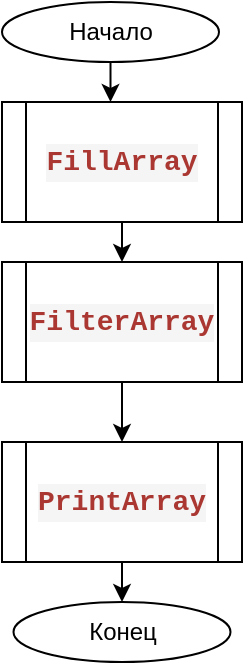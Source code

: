 <mxfile>
    <diagram id="kLLNtMghGKqXG0oJcQjJ" name="Page-1">
        <mxGraphModel dx="478" dy="455" grid="1" gridSize="10" guides="1" tooltips="1" connect="1" arrows="1" fold="1" page="1" pageScale="1" pageWidth="827" pageHeight="1169" math="0" shadow="0">
            <root>
                <mxCell id="0"/>
                <mxCell id="1" parent="0"/>
                <mxCell id="2" value="Начало" style="ellipse;whiteSpace=wrap;html=1;strokeWidth=1;perimeterSpacing=0;" parent="1" vertex="1">
                    <mxGeometry x="363" y="50" width="108.5" height="30" as="geometry"/>
                </mxCell>
                <mxCell id="14" value="Конец" style="ellipse;whiteSpace=wrap;html=1;strokeWidth=1;perimeterSpacing=0;rotation=0;" parent="1" vertex="1">
                    <mxGeometry x="368.75" y="350" width="108.5" height="30" as="geometry"/>
                </mxCell>
                <mxCell id="19" value="" style="endArrow=classic;html=1;exitX=0.5;exitY=1;exitDx=0;exitDy=0;entryX=0.5;entryY=0;entryDx=0;entryDy=0;" parent="1" source="2" edge="1">
                    <mxGeometry width="50" height="50" relative="1" as="geometry">
                        <mxPoint x="440" y="100" as="sourcePoint"/>
                        <mxPoint x="417.25" y="100" as="targetPoint"/>
                    </mxGeometry>
                </mxCell>
                <mxCell id="22" value="" style="endArrow=classic;html=1;entryX=0.5;entryY=0;entryDx=0;entryDy=0;exitX=0.5;exitY=1;exitDx=0;exitDy=0;" parent="1" source="31" target="32" edge="1">
                    <mxGeometry width="50" height="50" relative="1" as="geometry">
                        <mxPoint x="417.22" y="280.6" as="sourcePoint"/>
                        <mxPoint x="416.75" y="295" as="targetPoint"/>
                    </mxGeometry>
                </mxCell>
                <mxCell id="23" value="" style="endArrow=classic;html=1;exitX=0.5;exitY=1;exitDx=0;exitDy=0;entryX=0.5;entryY=0;entryDx=0;entryDy=0;" parent="1" edge="1" target="31" source="30">
                    <mxGeometry width="50" height="50" relative="1" as="geometry">
                        <mxPoint x="415" y="200" as="sourcePoint"/>
                        <mxPoint x="420" y="200" as="targetPoint"/>
                    </mxGeometry>
                </mxCell>
                <mxCell id="29" value="" style="endArrow=classic;html=1;entryX=0.5;entryY=0;entryDx=0;entryDy=0;exitX=0.5;exitY=1;exitDx=0;exitDy=0;" parent="1" target="14" edge="1" source="32">
                    <mxGeometry width="50" height="50" relative="1" as="geometry">
                        <mxPoint x="575" y="330" as="sourcePoint"/>
                        <mxPoint x="484.525" y="161.2" as="targetPoint"/>
                    </mxGeometry>
                </mxCell>
                <mxCell id="30" value="&lt;div style=&quot;color: rgb(51, 51, 51); background-color: rgb(245, 245, 245); font-family: Consolas, &amp;quot;Courier New&amp;quot;, monospace; font-size: 14px; line-height: 19px;&quot;&gt;&lt;span style=&quot;color: #aa3731;font-weight: bold;&quot;&gt;FillArray&lt;/span&gt;&lt;/div&gt;" style="shape=process;whiteSpace=wrap;html=1;backgroundOutline=1;" vertex="1" parent="1">
                    <mxGeometry x="363" y="100" width="120" height="60" as="geometry"/>
                </mxCell>
                <mxCell id="31" value="&lt;div style=&quot;color: rgb(51, 51, 51); background-color: rgb(245, 245, 245); font-family: Consolas, &amp;quot;Courier New&amp;quot;, monospace; font-size: 14px; line-height: 19px;&quot;&gt;&lt;span style=&quot;color: #aa3731;font-weight: bold;&quot;&gt;FilterArray&lt;/span&gt;&lt;/div&gt;" style="shape=process;whiteSpace=wrap;html=1;backgroundOutline=1;" vertex="1" parent="1">
                    <mxGeometry x="363" y="180" width="120" height="60" as="geometry"/>
                </mxCell>
                <mxCell id="32" value="&lt;div style=&quot;color: rgb(51, 51, 51); background-color: rgb(245, 245, 245); font-family: Consolas, &amp;quot;Courier New&amp;quot;, monospace; font-size: 14px; line-height: 19px;&quot;&gt;&lt;span style=&quot;color: #aa3731;font-weight: bold;&quot;&gt;PrintArray&lt;/span&gt;&lt;/div&gt;" style="shape=process;whiteSpace=wrap;html=1;backgroundOutline=1;" vertex="1" parent="1">
                    <mxGeometry x="363" y="270" width="120" height="60" as="geometry"/>
                </mxCell>
            </root>
        </mxGraphModel>
    </diagram>
</mxfile>